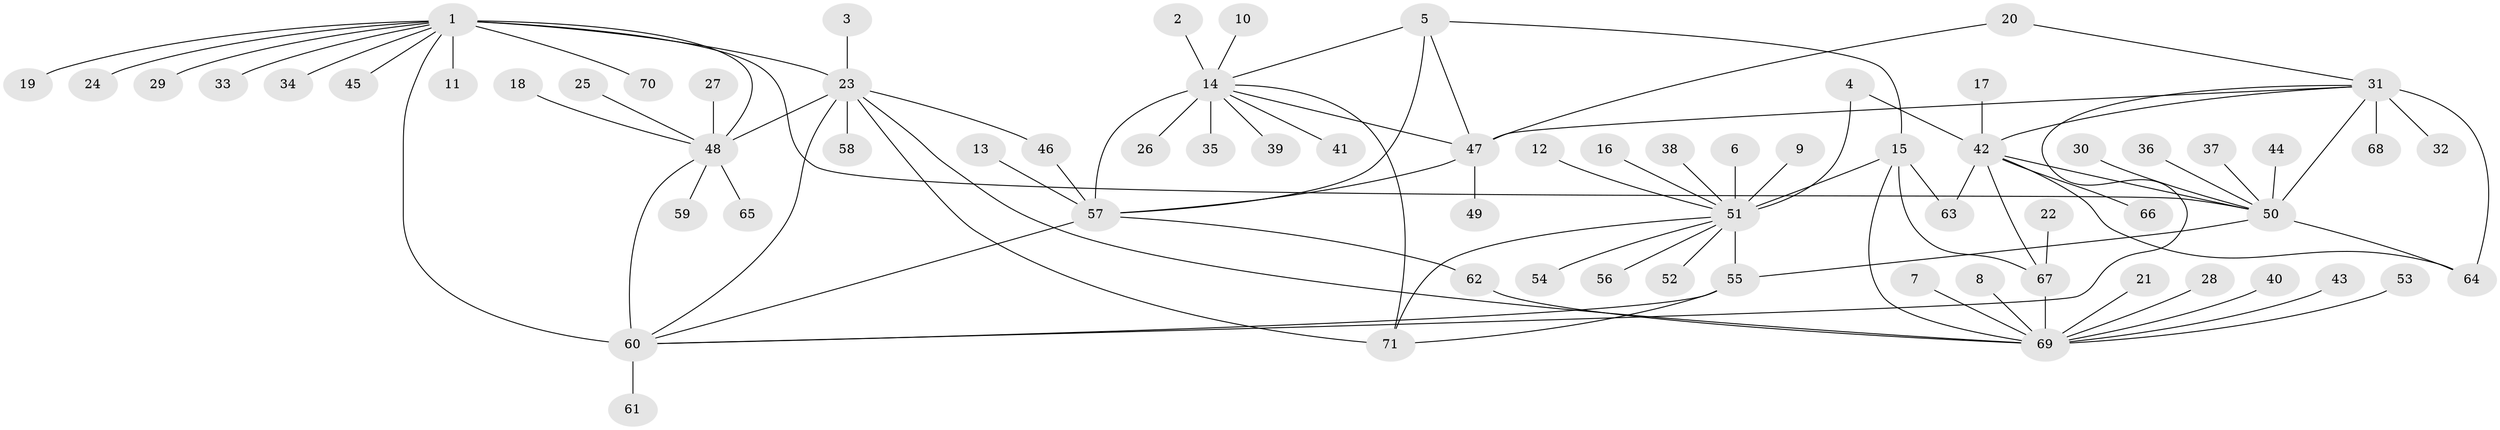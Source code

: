 // original degree distribution, {11: 0.0070921985815602835, 8: 0.06382978723404255, 10: 0.03546099290780142, 13: 0.02127659574468085, 14: 0.014184397163120567, 6: 0.02127659574468085, 9: 0.03546099290780142, 7: 0.028368794326241134, 12: 0.02127659574468085, 2: 0.14893617021276595, 1: 0.5957446808510638, 3: 0.0070921985815602835}
// Generated by graph-tools (version 1.1) at 2025/02/03/09/25 03:02:33]
// undirected, 71 vertices, 94 edges
graph export_dot {
graph [start="1"]
  node [color=gray90,style=filled];
  1;
  2;
  3;
  4;
  5;
  6;
  7;
  8;
  9;
  10;
  11;
  12;
  13;
  14;
  15;
  16;
  17;
  18;
  19;
  20;
  21;
  22;
  23;
  24;
  25;
  26;
  27;
  28;
  29;
  30;
  31;
  32;
  33;
  34;
  35;
  36;
  37;
  38;
  39;
  40;
  41;
  42;
  43;
  44;
  45;
  46;
  47;
  48;
  49;
  50;
  51;
  52;
  53;
  54;
  55;
  56;
  57;
  58;
  59;
  60;
  61;
  62;
  63;
  64;
  65;
  66;
  67;
  68;
  69;
  70;
  71;
  1 -- 11 [weight=1.0];
  1 -- 19 [weight=1.0];
  1 -- 23 [weight=4.0];
  1 -- 24 [weight=1.0];
  1 -- 29 [weight=1.0];
  1 -- 33 [weight=1.0];
  1 -- 34 [weight=1.0];
  1 -- 45 [weight=1.0];
  1 -- 48 [weight=4.0];
  1 -- 50 [weight=1.0];
  1 -- 60 [weight=4.0];
  1 -- 70 [weight=1.0];
  2 -- 14 [weight=1.0];
  3 -- 23 [weight=1.0];
  4 -- 42 [weight=1.0];
  4 -- 51 [weight=1.0];
  5 -- 14 [weight=2.0];
  5 -- 15 [weight=1.0];
  5 -- 47 [weight=1.0];
  5 -- 57 [weight=3.0];
  6 -- 51 [weight=1.0];
  7 -- 69 [weight=1.0];
  8 -- 69 [weight=1.0];
  9 -- 51 [weight=1.0];
  10 -- 14 [weight=1.0];
  12 -- 51 [weight=1.0];
  13 -- 57 [weight=1.0];
  14 -- 26 [weight=1.0];
  14 -- 35 [weight=1.0];
  14 -- 39 [weight=1.0];
  14 -- 41 [weight=1.0];
  14 -- 47 [weight=2.0];
  14 -- 57 [weight=6.0];
  14 -- 71 [weight=1.0];
  15 -- 51 [weight=1.0];
  15 -- 63 [weight=1.0];
  15 -- 67 [weight=4.0];
  15 -- 69 [weight=6.0];
  16 -- 51 [weight=1.0];
  17 -- 42 [weight=1.0];
  18 -- 48 [weight=1.0];
  20 -- 31 [weight=1.0];
  20 -- 47 [weight=1.0];
  21 -- 69 [weight=1.0];
  22 -- 67 [weight=1.0];
  23 -- 46 [weight=1.0];
  23 -- 48 [weight=1.0];
  23 -- 58 [weight=1.0];
  23 -- 60 [weight=1.0];
  23 -- 69 [weight=1.0];
  23 -- 71 [weight=1.0];
  25 -- 48 [weight=1.0];
  27 -- 48 [weight=1.0];
  28 -- 69 [weight=1.0];
  30 -- 50 [weight=1.0];
  31 -- 32 [weight=1.0];
  31 -- 42 [weight=2.0];
  31 -- 47 [weight=1.0];
  31 -- 50 [weight=2.0];
  31 -- 60 [weight=1.0];
  31 -- 64 [weight=6.0];
  31 -- 68 [weight=1.0];
  36 -- 50 [weight=1.0];
  37 -- 50 [weight=1.0];
  38 -- 51 [weight=1.0];
  40 -- 69 [weight=1.0];
  42 -- 50 [weight=1.0];
  42 -- 63 [weight=1.0];
  42 -- 64 [weight=3.0];
  42 -- 66 [weight=1.0];
  42 -- 67 [weight=1.0];
  43 -- 69 [weight=1.0];
  44 -- 50 [weight=1.0];
  46 -- 57 [weight=1.0];
  47 -- 49 [weight=1.0];
  47 -- 57 [weight=3.0];
  48 -- 59 [weight=1.0];
  48 -- 60 [weight=1.0];
  48 -- 65 [weight=1.0];
  50 -- 55 [weight=1.0];
  50 -- 64 [weight=3.0];
  51 -- 52 [weight=1.0];
  51 -- 54 [weight=1.0];
  51 -- 55 [weight=8.0];
  51 -- 56 [weight=1.0];
  51 -- 71 [weight=4.0];
  53 -- 69 [weight=1.0];
  55 -- 60 [weight=1.0];
  55 -- 71 [weight=2.0];
  57 -- 60 [weight=1.0];
  57 -- 62 [weight=1.0];
  60 -- 61 [weight=1.0];
  62 -- 69 [weight=1.0];
  67 -- 69 [weight=6.0];
}
